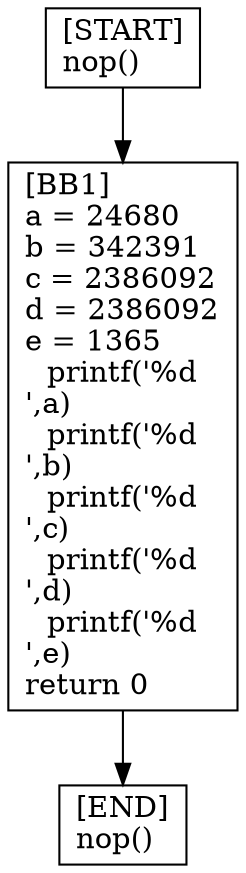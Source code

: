 digraph {
  node [shape=box]
  END [label="[END]\lnop()\l"];
  START [label="[START]\lnop()\l"];
  BB1 [label="[BB1]\la = 24680\lb = 342391\lc = 2386092\ld = 2386092\le = 1365\lprintf('%d\n',a)\lprintf('%d\n',b)\lprintf('%d\n',c)\lprintf('%d\n',d)\lprintf('%d\n',e)\lreturn 0\l"];
  START -> BB1;
  BB1 -> END;
}
